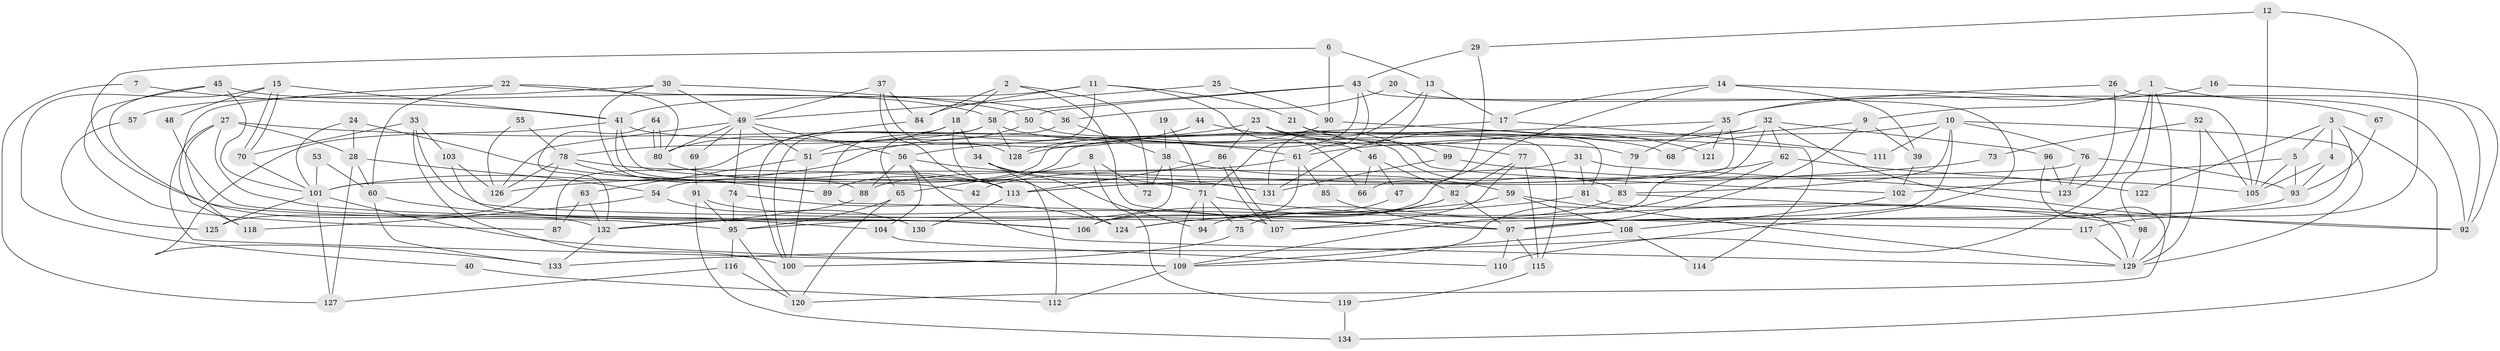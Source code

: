 // coarse degree distribution, {6: 0.1044776119402985, 5: 0.16417910447761194, 2: 0.19402985074626866, 8: 0.029850746268656716, 4: 0.19402985074626866, 9: 0.029850746268656716, 3: 0.13432835820895522, 7: 0.08955223880597014, 11: 0.04477611940298507, 15: 0.014925373134328358}
// Generated by graph-tools (version 1.1) at 2025/54/03/04/25 21:54:30]
// undirected, 134 vertices, 268 edges
graph export_dot {
graph [start="1"]
  node [color=gray90,style=filled];
  1;
  2;
  3;
  4;
  5;
  6;
  7;
  8;
  9;
  10;
  11;
  12;
  13;
  14;
  15;
  16;
  17;
  18;
  19;
  20;
  21;
  22;
  23;
  24;
  25;
  26;
  27;
  28;
  29;
  30;
  31;
  32;
  33;
  34;
  35;
  36;
  37;
  38;
  39;
  40;
  41;
  42;
  43;
  44;
  45;
  46;
  47;
  48;
  49;
  50;
  51;
  52;
  53;
  54;
  55;
  56;
  57;
  58;
  59;
  60;
  61;
  62;
  63;
  64;
  65;
  66;
  67;
  68;
  69;
  70;
  71;
  72;
  73;
  74;
  75;
  76;
  77;
  78;
  79;
  80;
  81;
  82;
  83;
  84;
  85;
  86;
  87;
  88;
  89;
  90;
  91;
  92;
  93;
  94;
  95;
  96;
  97;
  98;
  99;
  100;
  101;
  102;
  103;
  104;
  105;
  106;
  107;
  108;
  109;
  110;
  111;
  112;
  113;
  114;
  115;
  116;
  117;
  118;
  119;
  120;
  121;
  122;
  123;
  124;
  125;
  126;
  127;
  128;
  129;
  130;
  131;
  132;
  133;
  134;
  1 -- 129;
  1 -- 98;
  1 -- 9;
  1 -- 67;
  1 -- 133;
  2 -- 97;
  2 -- 18;
  2 -- 72;
  2 -- 84;
  3 -- 5;
  3 -- 107;
  3 -- 4;
  3 -- 122;
  3 -- 134;
  4 -- 105;
  4 -- 93;
  5 -- 105;
  5 -- 93;
  5 -- 102;
  6 -- 13;
  6 -- 95;
  6 -- 90;
  7 -- 127;
  7 -- 41;
  8 -- 65;
  8 -- 72;
  8 -- 119;
  9 -- 61;
  9 -- 39;
  9 -- 97;
  10 -- 76;
  10 -- 97;
  10 -- 68;
  10 -- 83;
  10 -- 111;
  10 -- 129;
  11 -- 41;
  11 -- 21;
  11 -- 65;
  11 -- 66;
  11 -- 84;
  12 -- 105;
  12 -- 117;
  12 -- 29;
  13 -- 131;
  13 -- 61;
  13 -- 17;
  14 -- 106;
  14 -- 39;
  14 -- 17;
  14 -- 105;
  15 -- 41;
  15 -- 70;
  15 -- 70;
  15 -- 40;
  15 -- 48;
  16 -- 92;
  16 -- 35;
  17 -- 56;
  17 -- 111;
  18 -- 100;
  18 -- 80;
  18 -- 34;
  18 -- 124;
  19 -- 38;
  19 -- 71;
  20 -- 92;
  20 -- 36;
  21 -- 81;
  21 -- 77;
  21 -- 115;
  22 -- 80;
  22 -- 60;
  22 -- 36;
  22 -- 118;
  23 -- 101;
  23 -- 46;
  23 -- 86;
  23 -- 99;
  23 -- 121;
  24 -- 89;
  24 -- 101;
  24 -- 28;
  25 -- 90;
  25 -- 49;
  26 -- 35;
  26 -- 92;
  26 -- 123;
  27 -- 28;
  27 -- 118;
  27 -- 61;
  27 -- 106;
  27 -- 109;
  28 -- 60;
  28 -- 54;
  28 -- 127;
  29 -- 43;
  29 -- 66;
  30 -- 88;
  30 -- 49;
  30 -- 50;
  30 -- 57;
  31 -- 81;
  31 -- 123;
  31 -- 42;
  32 -- 109;
  32 -- 62;
  32 -- 89;
  32 -- 92;
  32 -- 96;
  32 -- 131;
  33 -- 97;
  33 -- 100;
  33 -- 70;
  33 -- 103;
  34 -- 71;
  34 -- 94;
  34 -- 112;
  35 -- 113;
  35 -- 128;
  35 -- 79;
  35 -- 121;
  36 -- 89;
  36 -- 38;
  37 -- 84;
  37 -- 49;
  37 -- 113;
  37 -- 128;
  38 -- 95;
  38 -- 59;
  38 -- 72;
  39 -- 102;
  40 -- 112;
  41 -- 79;
  41 -- 131;
  41 -- 42;
  41 -- 133;
  43 -- 50;
  43 -- 58;
  43 -- 54;
  43 -- 71;
  43 -- 110;
  44 -- 102;
  44 -- 51;
  45 -- 101;
  45 -- 132;
  45 -- 58;
  45 -- 87;
  46 -- 66;
  46 -- 82;
  46 -- 47;
  47 -- 75;
  48 -- 106;
  49 -- 56;
  49 -- 80;
  49 -- 51;
  49 -- 69;
  49 -- 74;
  49 -- 126;
  50 -- 83;
  50 -- 51;
  51 -- 63;
  51 -- 100;
  52 -- 105;
  52 -- 129;
  52 -- 73;
  53 -- 101;
  53 -- 60;
  54 -- 118;
  54 -- 130;
  55 -- 126;
  55 -- 78;
  56 -- 129;
  56 -- 88;
  56 -- 104;
  56 -- 131;
  57 -- 125;
  58 -- 78;
  58 -- 68;
  58 -- 100;
  58 -- 128;
  59 -- 132;
  59 -- 108;
  59 -- 129;
  60 -- 133;
  60 -- 104;
  61 -- 88;
  61 -- 85;
  61 -- 106;
  62 -- 109;
  62 -- 113;
  62 -- 122;
  63 -- 87;
  63 -- 132;
  64 -- 80;
  64 -- 80;
  64 -- 132;
  65 -- 120;
  65 -- 95;
  67 -- 93;
  69 -- 91;
  70 -- 101;
  71 -- 109;
  71 -- 75;
  71 -- 94;
  71 -- 98;
  73 -- 126;
  74 -- 95;
  74 -- 124;
  75 -- 100;
  76 -- 93;
  76 -- 123;
  76 -- 101;
  77 -- 82;
  77 -- 115;
  77 -- 107;
  78 -- 113;
  78 -- 126;
  78 -- 89;
  78 -- 125;
  79 -- 83;
  80 -- 113;
  81 -- 129;
  81 -- 124;
  82 -- 124;
  82 -- 106;
  82 -- 97;
  83 -- 94;
  83 -- 92;
  84 -- 87;
  85 -- 97;
  86 -- 107;
  86 -- 107;
  86 -- 113;
  88 -- 132;
  89 -- 117;
  90 -- 128;
  90 -- 114;
  91 -- 107;
  91 -- 134;
  91 -- 95;
  93 -- 97;
  95 -- 116;
  95 -- 120;
  96 -- 120;
  96 -- 123;
  97 -- 110;
  97 -- 115;
  98 -- 129;
  99 -- 131;
  99 -- 105;
  101 -- 109;
  101 -- 125;
  101 -- 127;
  102 -- 108;
  103 -- 106;
  103 -- 126;
  104 -- 110;
  108 -- 109;
  108 -- 114;
  109 -- 112;
  113 -- 130;
  115 -- 119;
  116 -- 127;
  116 -- 120;
  117 -- 129;
  119 -- 134;
  132 -- 133;
}
